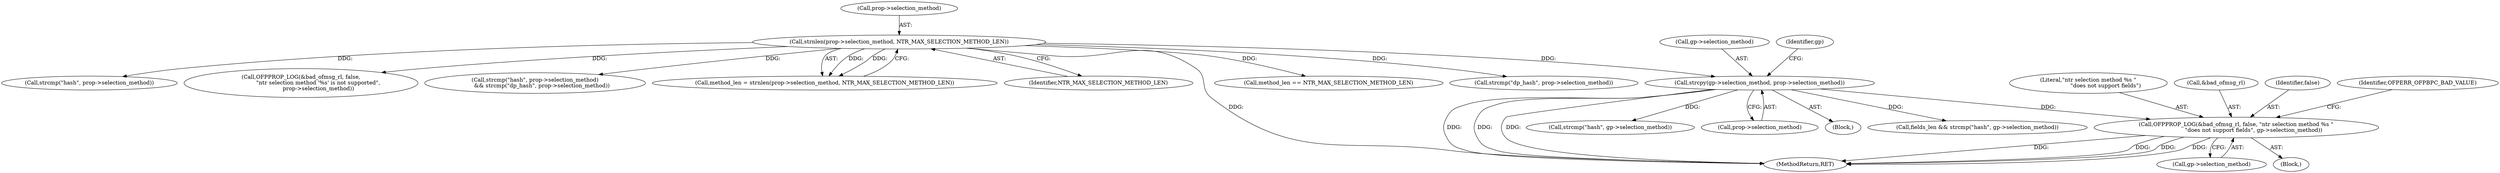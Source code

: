 digraph "0_ovs_4af6da3b275b764b1afe194df6499b33d2bf4cde@pointer" {
"1000254" [label="(Call,OFPPROP_LOG(&bad_ofmsg_rl, false, \"ntr selection method %s \"\n                    \"does not support fields\", gp->selection_method))"];
"1000215" [label="(Call,strcpy(gp->selection_method, prop->selection_method))"];
"1000175" [label="(Call,strnlen(prop->selection_method, NTR_MAX_SELECTION_METHOD_LEN))"];
"1000219" [label="(Call,prop->selection_method)"];
"1000106" [label="(Block,)"];
"1000199" [label="(Call,strcmp(\"dp_hash\", prop->selection_method))"];
"1000179" [label="(Identifier,NTR_MAX_SELECTION_METHOD_LEN)"];
"1000194" [label="(Call,strcmp(\"hash\", prop->selection_method))"];
"1000205" [label="(Call,OFPPROP_LOG(&bad_ofmsg_rl, false,\n                    \"ntr selection method '%s' is not supported\",\n                    prop->selection_method))"];
"1000253" [label="(Block,)"];
"1000258" [label="(Literal,\"ntr selection method %s \"\n                    \"does not support fields\")"];
"1000255" [label="(Call,&bad_ofmsg_rl)"];
"1000193" [label="(Call,strcmp(\"hash\", prop->selection_method)\n        && strcmp(\"dp_hash\", prop->selection_method))"];
"1000173" [label="(Call,method_len = strnlen(prop->selection_method, NTR_MAX_SELECTION_METHOD_LEN))"];
"1000254" [label="(Call,OFPPROP_LOG(&bad_ofmsg_rl, false, \"ntr selection method %s \"\n                    \"does not support fields\", gp->selection_method))"];
"1000176" [label="(Call,prop->selection_method)"];
"1000257" [label="(Identifier,false)"];
"1000263" [label="(Identifier,OFPERR_OFPBPC_BAD_VALUE)"];
"1000216" [label="(Call,gp->selection_method)"];
"1000246" [label="(Call,fields_len && strcmp(\"hash\", gp->selection_method))"];
"1000287" [label="(MethodReturn,RET)"];
"1000224" [label="(Identifier,gp)"];
"1000175" [label="(Call,strnlen(prop->selection_method, NTR_MAX_SELECTION_METHOD_LEN))"];
"1000259" [label="(Call,gp->selection_method)"];
"1000181" [label="(Call,method_len == NTR_MAX_SELECTION_METHOD_LEN)"];
"1000248" [label="(Call,strcmp(\"hash\", gp->selection_method))"];
"1000215" [label="(Call,strcpy(gp->selection_method, prop->selection_method))"];
"1000254" -> "1000253"  [label="AST: "];
"1000254" -> "1000259"  [label="CFG: "];
"1000255" -> "1000254"  [label="AST: "];
"1000257" -> "1000254"  [label="AST: "];
"1000258" -> "1000254"  [label="AST: "];
"1000259" -> "1000254"  [label="AST: "];
"1000263" -> "1000254"  [label="CFG: "];
"1000254" -> "1000287"  [label="DDG: "];
"1000254" -> "1000287"  [label="DDG: "];
"1000254" -> "1000287"  [label="DDG: "];
"1000254" -> "1000287"  [label="DDG: "];
"1000215" -> "1000254"  [label="DDG: "];
"1000215" -> "1000106"  [label="AST: "];
"1000215" -> "1000219"  [label="CFG: "];
"1000216" -> "1000215"  [label="AST: "];
"1000219" -> "1000215"  [label="AST: "];
"1000224" -> "1000215"  [label="CFG: "];
"1000215" -> "1000287"  [label="DDG: "];
"1000215" -> "1000287"  [label="DDG: "];
"1000215" -> "1000287"  [label="DDG: "];
"1000175" -> "1000215"  [label="DDG: "];
"1000215" -> "1000246"  [label="DDG: "];
"1000215" -> "1000248"  [label="DDG: "];
"1000175" -> "1000173"  [label="AST: "];
"1000175" -> "1000179"  [label="CFG: "];
"1000176" -> "1000175"  [label="AST: "];
"1000179" -> "1000175"  [label="AST: "];
"1000173" -> "1000175"  [label="CFG: "];
"1000175" -> "1000287"  [label="DDG: "];
"1000175" -> "1000173"  [label="DDG: "];
"1000175" -> "1000173"  [label="DDG: "];
"1000175" -> "1000181"  [label="DDG: "];
"1000175" -> "1000193"  [label="DDG: "];
"1000175" -> "1000194"  [label="DDG: "];
"1000175" -> "1000199"  [label="DDG: "];
"1000175" -> "1000205"  [label="DDG: "];
}
